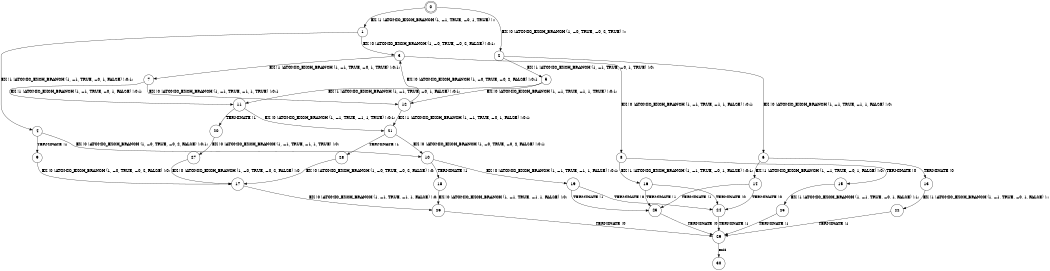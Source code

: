 digraph BCG {
size = "7, 10.5";
center = TRUE;
node [shape = circle];
0 [peripheries = 2];
0 -> 1 [label = "EX !1 !ATOMIC_EXCH_BRANCH (1, +1, TRUE, +0, 1, TRUE) !::"];
0 -> 2 [label = "EX !0 !ATOMIC_EXCH_BRANCH (1, +0, TRUE, +0, 2, TRUE) !::"];
1 -> 3 [label = "EX !0 !ATOMIC_EXCH_BRANCH (1, +0, TRUE, +0, 2, FALSE) !:0:1:"];
1 -> 4 [label = "EX !1 !ATOMIC_EXCH_BRANCH (1, +1, TRUE, +0, 1, FALSE) !:0:1:"];
2 -> 5 [label = "EX !1 !ATOMIC_EXCH_BRANCH (1, +1, TRUE, +0, 1, TRUE) !:0:"];
2 -> 6 [label = "EX !0 !ATOMIC_EXCH_BRANCH (1, +1, TRUE, +1, 1, FALSE) !:0:"];
3 -> 7 [label = "EX !1 !ATOMIC_EXCH_BRANCH (1, +1, TRUE, +0, 1, TRUE) !:0:1:"];
3 -> 8 [label = "EX !0 !ATOMIC_EXCH_BRANCH (1, +1, TRUE, +1, 1, FALSE) !:0:1:"];
4 -> 9 [label = "TERMINATE !1"];
4 -> 10 [label = "EX !0 !ATOMIC_EXCH_BRANCH (1, +0, TRUE, +0, 2, FALSE) !:0:1:"];
5 -> 11 [label = "EX !1 !ATOMIC_EXCH_BRANCH (1, +1, TRUE, +0, 1, FALSE) !:0:1:"];
5 -> 12 [label = "EX !0 !ATOMIC_EXCH_BRANCH (1, +1, TRUE, +1, 1, TRUE) !:0:1:"];
6 -> 13 [label = "TERMINATE !0"];
6 -> 14 [label = "EX !1 !ATOMIC_EXCH_BRANCH (1, +1, TRUE, +0, 1, FALSE) !:0:"];
7 -> 11 [label = "EX !1 !ATOMIC_EXCH_BRANCH (1, +1, TRUE, +0, 1, FALSE) !:0:1:"];
7 -> 12 [label = "EX !0 !ATOMIC_EXCH_BRANCH (1, +1, TRUE, +1, 1, TRUE) !:0:1:"];
8 -> 15 [label = "TERMINATE !0"];
8 -> 16 [label = "EX !1 !ATOMIC_EXCH_BRANCH (1, +1, TRUE, +0, 1, FALSE) !:0:1:"];
9 -> 17 [label = "EX !0 !ATOMIC_EXCH_BRANCH (1, +0, TRUE, +0, 2, FALSE) !:0:"];
10 -> 18 [label = "TERMINATE !1"];
10 -> 19 [label = "EX !0 !ATOMIC_EXCH_BRANCH (1, +1, TRUE, +1, 1, FALSE) !:0:1:"];
11 -> 20 [label = "TERMINATE !1"];
11 -> 21 [label = "EX !0 !ATOMIC_EXCH_BRANCH (1, +1, TRUE, +1, 1, TRUE) !:0:1:"];
12 -> 21 [label = "EX !1 !ATOMIC_EXCH_BRANCH (1, +1, TRUE, +0, 1, FALSE) !:0:1:"];
12 -> 3 [label = "EX !0 !ATOMIC_EXCH_BRANCH (1, +0, TRUE, +0, 2, FALSE) !:0:1:"];
13 -> 22 [label = "EX !1 !ATOMIC_EXCH_BRANCH (1, +1, TRUE, +0, 1, FALSE) !::"];
14 -> 23 [label = "TERMINATE !1"];
14 -> 24 [label = "TERMINATE !0"];
15 -> 25 [label = "EX !1 !ATOMIC_EXCH_BRANCH (1, +1, TRUE, +0, 1, FALSE) !:1:"];
16 -> 23 [label = "TERMINATE !1"];
16 -> 24 [label = "TERMINATE !0"];
17 -> 26 [label = "EX !0 !ATOMIC_EXCH_BRANCH (1, +1, TRUE, +1, 1, FALSE) !:0:"];
18 -> 26 [label = "EX !0 !ATOMIC_EXCH_BRANCH (1, +1, TRUE, +1, 1, FALSE) !:0:"];
19 -> 23 [label = "TERMINATE !1"];
19 -> 24 [label = "TERMINATE !0"];
20 -> 27 [label = "EX !0 !ATOMIC_EXCH_BRANCH (1, +1, TRUE, +1, 1, TRUE) !:0:"];
21 -> 28 [label = "TERMINATE !1"];
21 -> 10 [label = "EX !0 !ATOMIC_EXCH_BRANCH (1, +0, TRUE, +0, 2, FALSE) !:0:1:"];
22 -> 29 [label = "TERMINATE !1"];
23 -> 29 [label = "TERMINATE !0"];
24 -> 29 [label = "TERMINATE !1"];
25 -> 29 [label = "TERMINATE !1"];
26 -> 29 [label = "TERMINATE !0"];
27 -> 17 [label = "EX !0 !ATOMIC_EXCH_BRANCH (1, +0, TRUE, +0, 2, FALSE) !:0:"];
28 -> 17 [label = "EX !0 !ATOMIC_EXCH_BRANCH (1, +0, TRUE, +0, 2, FALSE) !:0:"];
29 -> 30 [label = "exit"];
}
